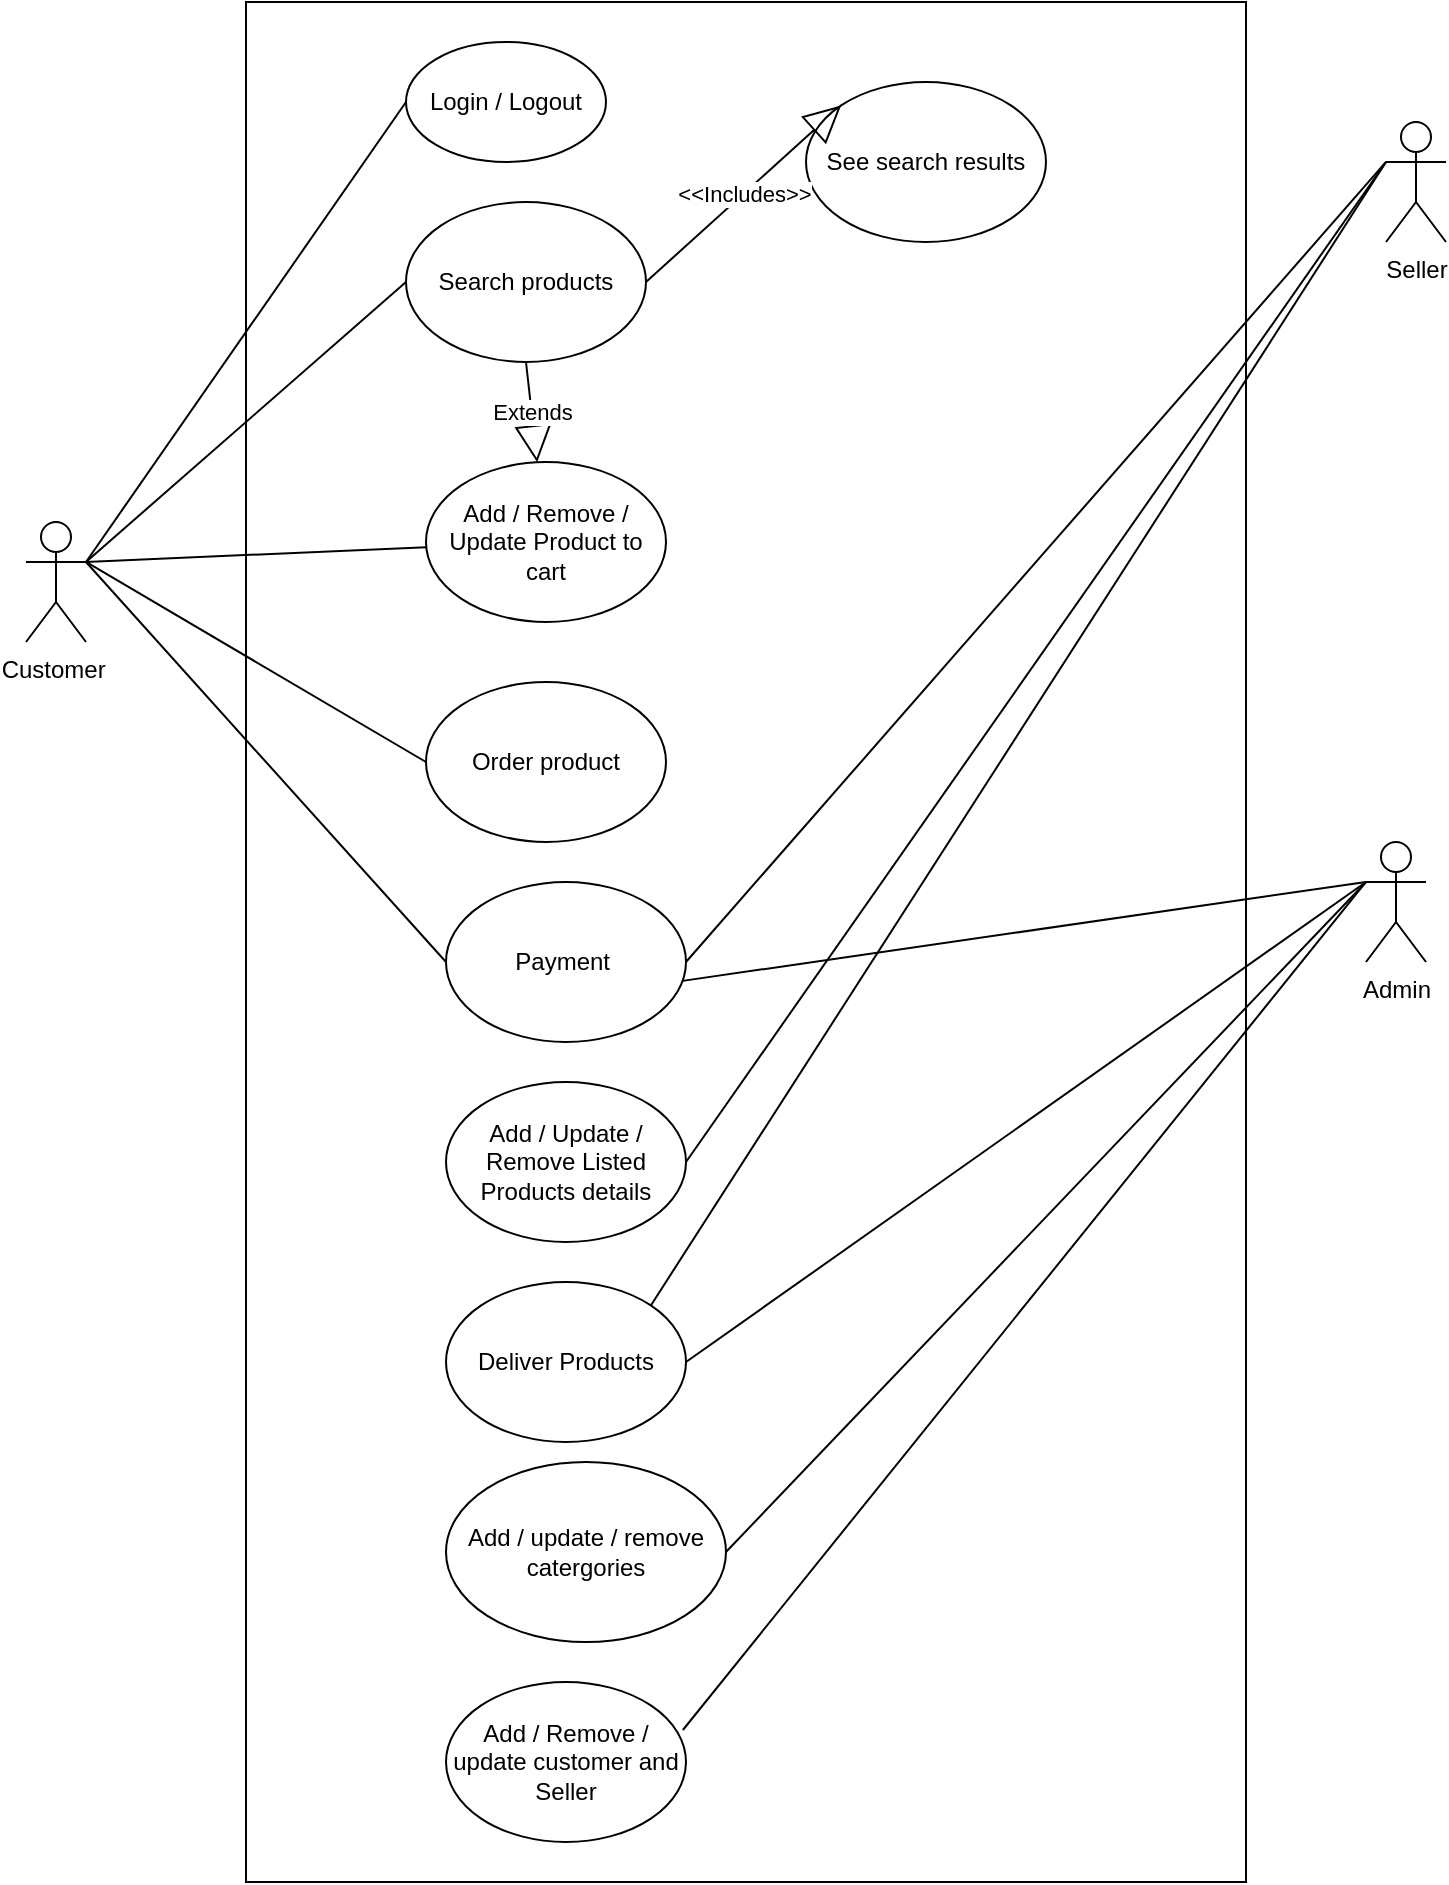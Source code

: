 <mxfile version="24.7.15">
  <diagram name="Page-1" id="n9dRiffOEvsNApHoMAQu">
    <mxGraphModel dx="2313" dy="911" grid="1" gridSize="10" guides="1" tooltips="1" connect="1" arrows="1" fold="1" page="1" pageScale="1" pageWidth="850" pageHeight="1100" math="0" shadow="0">
      <root>
        <mxCell id="0" />
        <mxCell id="1" parent="0" />
        <mxCell id="i_9q3oCfMiMk0SRObtHX-1" value="" style="rounded=0;whiteSpace=wrap;html=1;" vertex="1" parent="1">
          <mxGeometry x="160" y="110" width="500" height="940" as="geometry" />
        </mxCell>
        <mxCell id="i_9q3oCfMiMk0SRObtHX-2" value="Customer&amp;nbsp;" style="shape=umlActor;verticalLabelPosition=bottom;verticalAlign=top;html=1;" vertex="1" parent="1">
          <mxGeometry x="50" y="370" width="30" height="60" as="geometry" />
        </mxCell>
        <mxCell id="i_9q3oCfMiMk0SRObtHX-3" value="Seller" style="shape=umlActor;verticalLabelPosition=bottom;verticalAlign=top;html=1;" vertex="1" parent="1">
          <mxGeometry x="730" y="170" width="30" height="60" as="geometry" />
        </mxCell>
        <mxCell id="i_9q3oCfMiMk0SRObtHX-4" value="Admin" style="shape=umlActor;verticalLabelPosition=bottom;verticalAlign=top;html=1;" vertex="1" parent="1">
          <mxGeometry x="720" y="530" width="30" height="60" as="geometry" />
        </mxCell>
        <mxCell id="i_9q3oCfMiMk0SRObtHX-5" value="Login / Logout" style="ellipse;whiteSpace=wrap;html=1;" vertex="1" parent="1">
          <mxGeometry x="240" y="130" width="100" height="60" as="geometry" />
        </mxCell>
        <mxCell id="i_9q3oCfMiMk0SRObtHX-6" value="Search products" style="ellipse;whiteSpace=wrap;html=1;" vertex="1" parent="1">
          <mxGeometry x="240" y="210" width="120" height="80" as="geometry" />
        </mxCell>
        <mxCell id="i_9q3oCfMiMk0SRObtHX-7" value="See search results" style="ellipse;whiteSpace=wrap;html=1;" vertex="1" parent="1">
          <mxGeometry x="440" y="150" width="120" height="80" as="geometry" />
        </mxCell>
        <mxCell id="i_9q3oCfMiMk0SRObtHX-8" value="&amp;lt;&amp;lt;Includes&amp;gt;&amp;gt;" style="endArrow=block;endSize=16;endFill=0;html=1;rounded=0;exitX=1;exitY=0.5;exitDx=0;exitDy=0;entryX=0;entryY=0;entryDx=0;entryDy=0;" edge="1" parent="1" source="i_9q3oCfMiMk0SRObtHX-6" target="i_9q3oCfMiMk0SRObtHX-7">
          <mxGeometry x="0.002" width="160" relative="1" as="geometry">
            <mxPoint x="350" y="340" as="sourcePoint" />
            <mxPoint x="510" y="340" as="targetPoint" />
            <mxPoint as="offset" />
          </mxGeometry>
        </mxCell>
        <mxCell id="i_9q3oCfMiMk0SRObtHX-13" value="Add / Remove / Update Product to cart" style="ellipse;whiteSpace=wrap;html=1;" vertex="1" parent="1">
          <mxGeometry x="250" y="340" width="120" height="80" as="geometry" />
        </mxCell>
        <mxCell id="i_9q3oCfMiMk0SRObtHX-14" value="Order product" style="ellipse;whiteSpace=wrap;html=1;" vertex="1" parent="1">
          <mxGeometry x="250" y="450" width="120" height="80" as="geometry" />
        </mxCell>
        <mxCell id="i_9q3oCfMiMk0SRObtHX-15" value="Extends" style="endArrow=block;endSize=16;endFill=0;html=1;rounded=0;" edge="1" parent="1" target="i_9q3oCfMiMk0SRObtHX-13">
          <mxGeometry width="160" relative="1" as="geometry">
            <mxPoint x="300" y="290.0" as="sourcePoint" />
            <mxPoint x="150" y="477.5" as="targetPoint" />
          </mxGeometry>
        </mxCell>
        <mxCell id="i_9q3oCfMiMk0SRObtHX-17" value="" style="endArrow=none;html=1;rounded=0;entryX=0;entryY=0.5;entryDx=0;entryDy=0;exitX=1;exitY=0.333;exitDx=0;exitDy=0;exitPerimeter=0;" edge="1" parent="1" source="i_9q3oCfMiMk0SRObtHX-2" target="i_9q3oCfMiMk0SRObtHX-5">
          <mxGeometry width="50" height="50" relative="1" as="geometry">
            <mxPoint x="30" y="360" as="sourcePoint" />
            <mxPoint x="80" y="310" as="targetPoint" />
          </mxGeometry>
        </mxCell>
        <mxCell id="i_9q3oCfMiMk0SRObtHX-18" value="" style="endArrow=none;html=1;rounded=0;entryX=0;entryY=0.5;entryDx=0;entryDy=0;exitX=1;exitY=0.333;exitDx=0;exitDy=0;exitPerimeter=0;" edge="1" parent="1" source="i_9q3oCfMiMk0SRObtHX-2" target="i_9q3oCfMiMk0SRObtHX-6">
          <mxGeometry width="50" height="50" relative="1" as="geometry">
            <mxPoint x="20" y="340" as="sourcePoint" />
            <mxPoint x="70" y="290" as="targetPoint" />
          </mxGeometry>
        </mxCell>
        <mxCell id="i_9q3oCfMiMk0SRObtHX-19" value="" style="endArrow=none;html=1;rounded=0;" edge="1" parent="1" target="i_9q3oCfMiMk0SRObtHX-13">
          <mxGeometry width="50" height="50" relative="1" as="geometry">
            <mxPoint x="80" y="390" as="sourcePoint" />
            <mxPoint x="220" y="340" as="targetPoint" />
          </mxGeometry>
        </mxCell>
        <mxCell id="i_9q3oCfMiMk0SRObtHX-20" value="" style="endArrow=none;html=1;rounded=0;exitX=1;exitY=0.333;exitDx=0;exitDy=0;exitPerimeter=0;entryX=0;entryY=0.5;entryDx=0;entryDy=0;" edge="1" parent="1" source="i_9q3oCfMiMk0SRObtHX-2" target="i_9q3oCfMiMk0SRObtHX-14">
          <mxGeometry width="50" height="50" relative="1" as="geometry">
            <mxPoint x="150" y="480" as="sourcePoint" />
            <mxPoint x="200" y="430" as="targetPoint" />
          </mxGeometry>
        </mxCell>
        <mxCell id="i_9q3oCfMiMk0SRObtHX-21" value="Payment&amp;nbsp;" style="ellipse;whiteSpace=wrap;html=1;" vertex="1" parent="1">
          <mxGeometry x="260" y="550" width="120" height="80" as="geometry" />
        </mxCell>
        <mxCell id="i_9q3oCfMiMk0SRObtHX-22" value="" style="endArrow=none;html=1;rounded=0;entryX=0;entryY=0.5;entryDx=0;entryDy=0;" edge="1" parent="1" target="i_9q3oCfMiMk0SRObtHX-21">
          <mxGeometry width="50" height="50" relative="1" as="geometry">
            <mxPoint x="80" y="390" as="sourcePoint" />
            <mxPoint x="170" y="550" as="targetPoint" />
          </mxGeometry>
        </mxCell>
        <mxCell id="i_9q3oCfMiMk0SRObtHX-28" value="" style="endArrow=none;html=1;rounded=0;exitX=0.986;exitY=0.618;exitDx=0;exitDy=0;exitPerimeter=0;entryX=0;entryY=0.333;entryDx=0;entryDy=0;entryPerimeter=0;" edge="1" parent="1" source="i_9q3oCfMiMk0SRObtHX-21" target="i_9q3oCfMiMk0SRObtHX-4">
          <mxGeometry width="50" height="50" relative="1" as="geometry">
            <mxPoint x="640" y="590" as="sourcePoint" />
            <mxPoint x="690" y="540" as="targetPoint" />
          </mxGeometry>
        </mxCell>
        <mxCell id="i_9q3oCfMiMk0SRObtHX-29" value="" style="endArrow=none;html=1;rounded=0;exitX=1;exitY=0.5;exitDx=0;exitDy=0;entryX=0;entryY=0.333;entryDx=0;entryDy=0;entryPerimeter=0;" edge="1" parent="1" source="i_9q3oCfMiMk0SRObtHX-21" target="i_9q3oCfMiMk0SRObtHX-3">
          <mxGeometry width="50" height="50" relative="1" as="geometry">
            <mxPoint x="560" y="490" as="sourcePoint" />
            <mxPoint x="610" y="440" as="targetPoint" />
          </mxGeometry>
        </mxCell>
        <mxCell id="i_9q3oCfMiMk0SRObtHX-30" value="Add / Update / Remove Listed Products details" style="ellipse;whiteSpace=wrap;html=1;" vertex="1" parent="1">
          <mxGeometry x="260" y="650" width="120" height="80" as="geometry" />
        </mxCell>
        <mxCell id="i_9q3oCfMiMk0SRObtHX-31" value="" style="endArrow=none;html=1;rounded=0;exitX=1;exitY=0.5;exitDx=0;exitDy=0;entryX=0;entryY=0.333;entryDx=0;entryDy=0;entryPerimeter=0;" edge="1" parent="1" source="i_9q3oCfMiMk0SRObtHX-30" target="i_9q3oCfMiMk0SRObtHX-3">
          <mxGeometry width="50" height="50" relative="1" as="geometry">
            <mxPoint x="530" y="690" as="sourcePoint" />
            <mxPoint x="580" y="640" as="targetPoint" />
          </mxGeometry>
        </mxCell>
        <mxCell id="i_9q3oCfMiMk0SRObtHX-32" value="Add / update / remove catergories" style="ellipse;whiteSpace=wrap;html=1;" vertex="1" parent="1">
          <mxGeometry x="260" y="840" width="140" height="90" as="geometry" />
        </mxCell>
        <mxCell id="i_9q3oCfMiMk0SRObtHX-33" value="Add / Remove / update customer and Seller" style="ellipse;whiteSpace=wrap;html=1;" vertex="1" parent="1">
          <mxGeometry x="260" y="950" width="120" height="80" as="geometry" />
        </mxCell>
        <mxCell id="i_9q3oCfMiMk0SRObtHX-34" value="" style="endArrow=none;html=1;rounded=0;exitX=0.987;exitY=0.3;exitDx=0;exitDy=0;exitPerimeter=0;entryX=0;entryY=0.333;entryDx=0;entryDy=0;entryPerimeter=0;" edge="1" parent="1" source="i_9q3oCfMiMk0SRObtHX-33" target="i_9q3oCfMiMk0SRObtHX-4">
          <mxGeometry width="50" height="50" relative="1" as="geometry">
            <mxPoint x="430" y="860" as="sourcePoint" />
            <mxPoint x="480" y="810" as="targetPoint" />
          </mxGeometry>
        </mxCell>
        <mxCell id="i_9q3oCfMiMk0SRObtHX-35" value="" style="endArrow=none;html=1;rounded=0;exitX=1;exitY=0.5;exitDx=0;exitDy=0;entryX=0;entryY=0.333;entryDx=0;entryDy=0;entryPerimeter=0;" edge="1" parent="1" source="i_9q3oCfMiMk0SRObtHX-32" target="i_9q3oCfMiMk0SRObtHX-4">
          <mxGeometry width="50" height="50" relative="1" as="geometry">
            <mxPoint x="450" y="750" as="sourcePoint" />
            <mxPoint x="500" y="700" as="targetPoint" />
          </mxGeometry>
        </mxCell>
        <mxCell id="i_9q3oCfMiMk0SRObtHX-36" value="Deliver Products" style="ellipse;whiteSpace=wrap;html=1;" vertex="1" parent="1">
          <mxGeometry x="260" y="750" width="120" height="80" as="geometry" />
        </mxCell>
        <mxCell id="i_9q3oCfMiMk0SRObtHX-37" value="" style="endArrow=none;html=1;rounded=0;exitX=1;exitY=0.5;exitDx=0;exitDy=0;entryX=0;entryY=0.333;entryDx=0;entryDy=0;entryPerimeter=0;" edge="1" parent="1" source="i_9q3oCfMiMk0SRObtHX-36" target="i_9q3oCfMiMk0SRObtHX-4">
          <mxGeometry width="50" height="50" relative="1" as="geometry">
            <mxPoint x="440" y="750" as="sourcePoint" />
            <mxPoint x="490" y="700" as="targetPoint" />
          </mxGeometry>
        </mxCell>
        <mxCell id="i_9q3oCfMiMk0SRObtHX-38" value="" style="endArrow=none;html=1;rounded=0;exitX=1;exitY=0;exitDx=0;exitDy=0;entryX=0;entryY=0.333;entryDx=0;entryDy=0;entryPerimeter=0;" edge="1" parent="1" source="i_9q3oCfMiMk0SRObtHX-36" target="i_9q3oCfMiMk0SRObtHX-3">
          <mxGeometry width="50" height="50" relative="1" as="geometry">
            <mxPoint x="410" y="720" as="sourcePoint" />
            <mxPoint x="460" y="670" as="targetPoint" />
          </mxGeometry>
        </mxCell>
      </root>
    </mxGraphModel>
  </diagram>
</mxfile>
